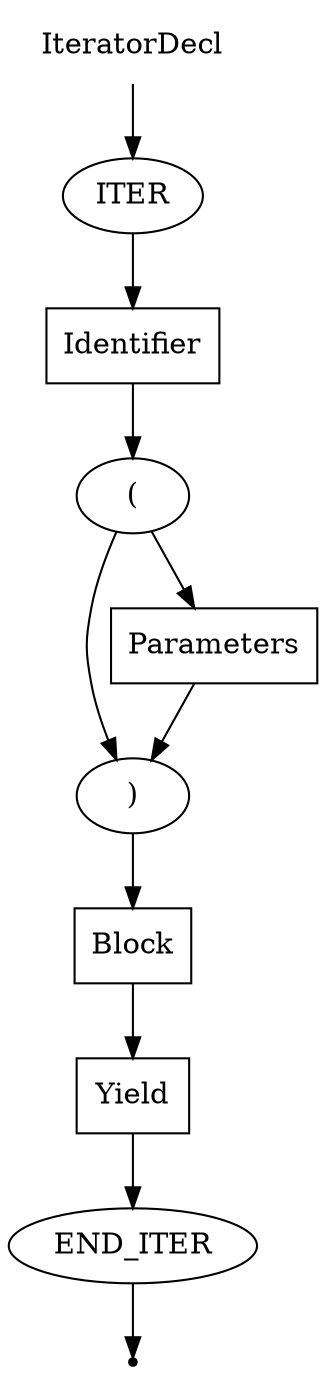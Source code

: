 digraph IteratorDecl {
  start [label="IteratorDecl" shape=plaintext];
  A [label="ITER" shape=oval];
  B [label="Identifier" shape=box];
  C [label="(" shape=oval];
  D [label=")" shape=oval];
  E [label="Parameters" shape=box];
  F [label="Block" shape=box];
  G [label="Yield" shape=box];
  H [label="END_ITER" shape=oval];
  end [label="" shape=point];
  start -> A;
  A -> B;
  B -> C;
  C -> E;
  C -> D;
  D -> F;
  E -> D;
  F -> G;
  G -> H;
  H -> end;
}